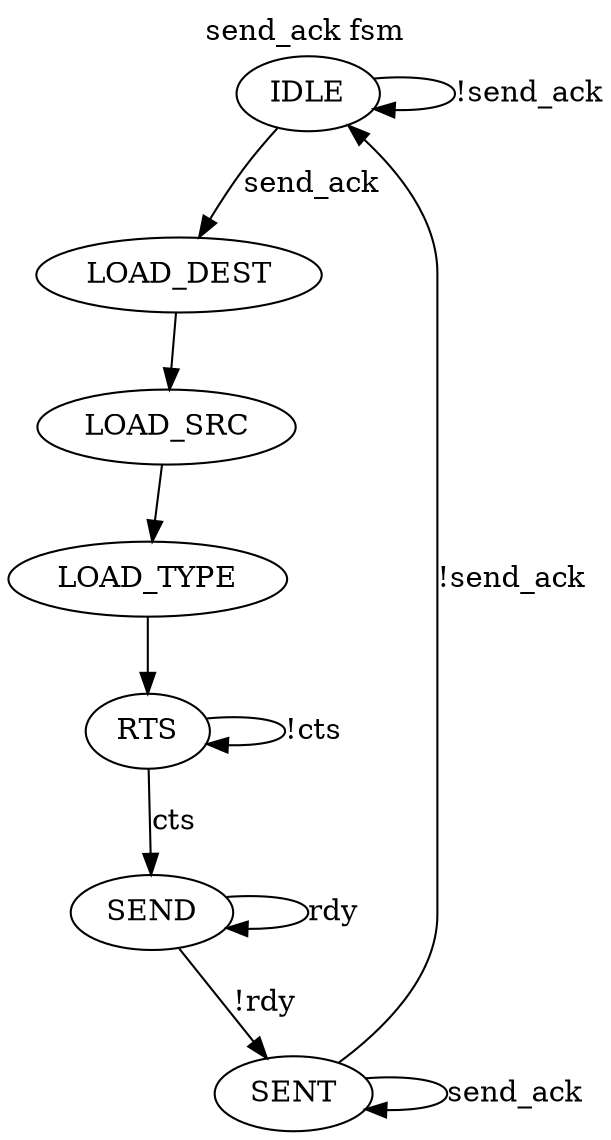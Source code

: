 digraph G {
	nodesep = 0.5;
	label="send_ack fsm"
	labelloc="t";
	
	IDLE->LOAD_DEST [label="send_ack"];
	IDLE->IDLE [label="!send_ack"];

	LOAD_DEST-> LOAD_SRC;

	LOAD_SRC-> LOAD_TYPE;

	LOAD_TYPE->RTS;

	RTS->RTS [label="!cts"];
	RTS->SEND [label="cts"];

	SEND->SEND [label="rdy"];
	SEND->SENT [label="!rdy"];

	SENT->SENT [label="send_ack"];
	SENT->IDLE [label="!send_ack"];

}
